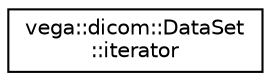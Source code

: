 digraph "Graphical Class Hierarchy"
{
  edge [fontname="Helvetica",fontsize="10",labelfontname="Helvetica",labelfontsize="10"];
  node [fontname="Helvetica",fontsize="10",shape=record];
  rankdir="LR";
  Node0 [label="vega::dicom::DataSet\l::iterator",height=0.2,width=0.4,color="black", fillcolor="white", style="filled",URL="$classvega_1_1dicom_1_1DataSet_1_1iterator.html"];
}
